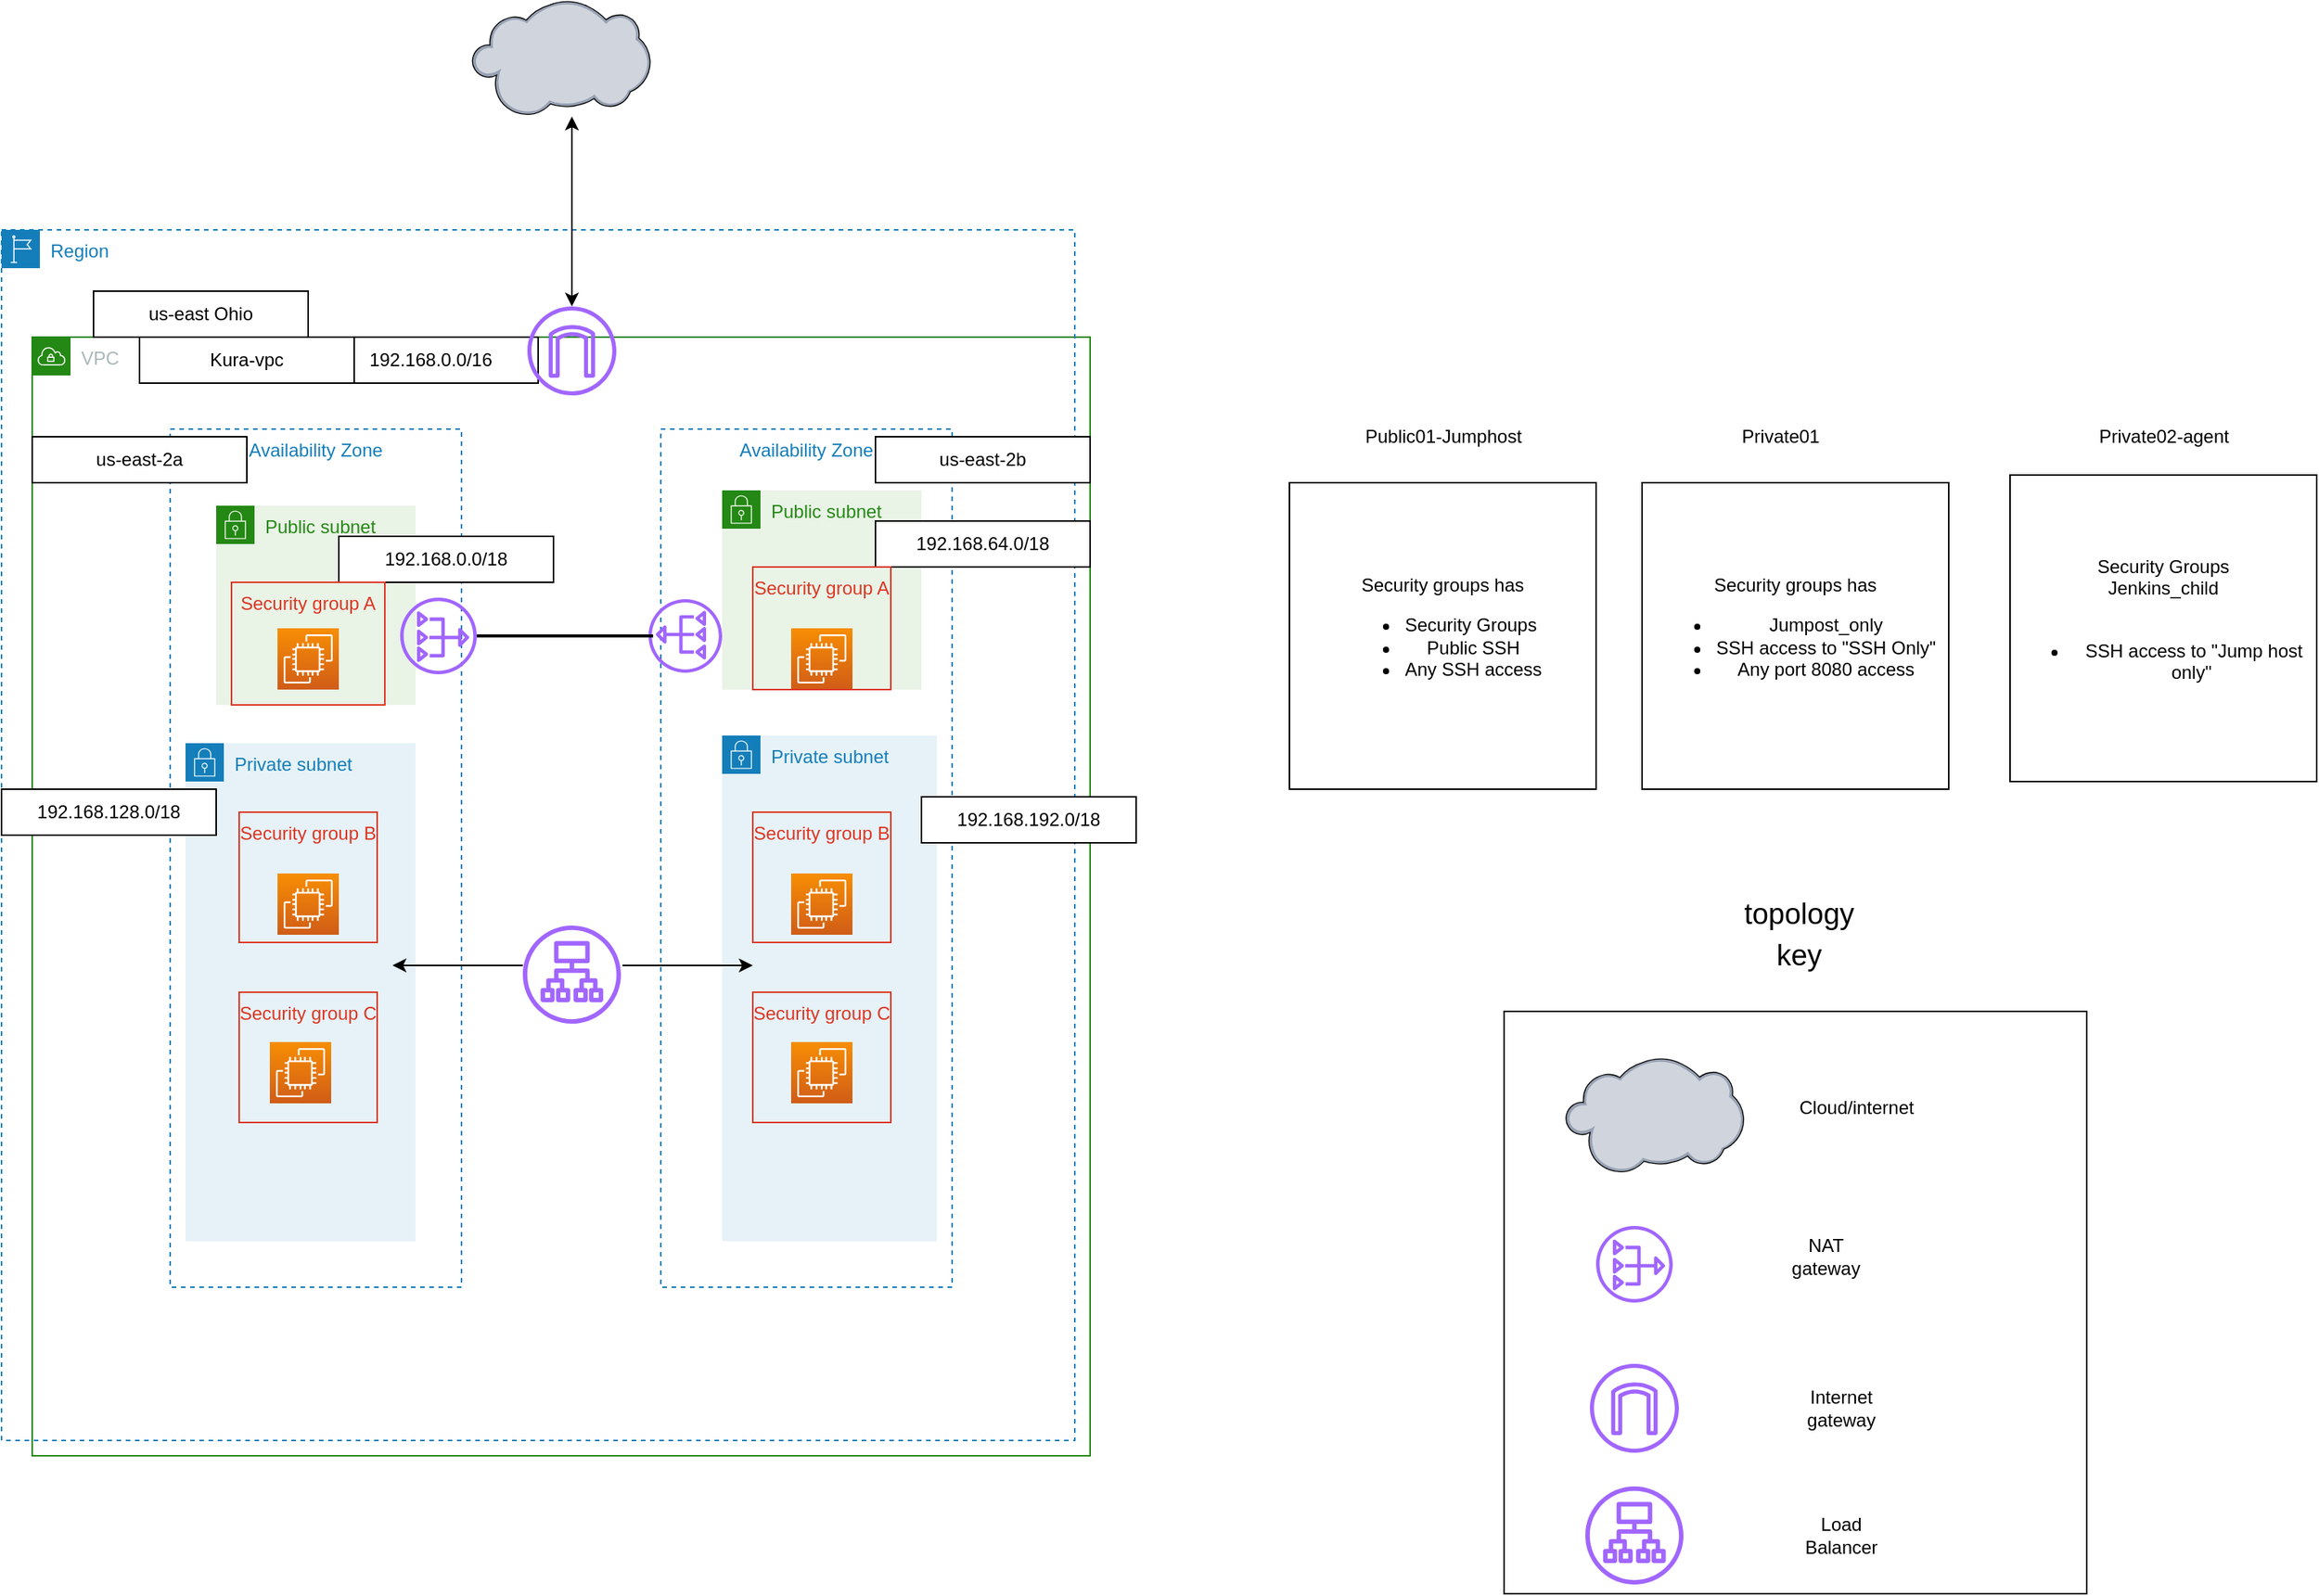 <mxfile version="15.2.1" type="google"><diagram id="nw7TyY6NWrNO5nHJW8jS" name="Page-1"><mxGraphModel dx="1185" dy="1767" grid="1" gridSize="10" guides="1" tooltips="1" connect="1" arrows="1" fold="1" page="1" pageScale="1" pageWidth="850" pageHeight="1100" math="0" shadow="0"><root><mxCell id="0"/><mxCell id="1" parent="0"/><mxCell id="JTOwsbDZzf5b72OBdM26-1" value="VPC" style="points=[[0,0],[0.25,0],[0.5,0],[0.75,0],[1,0],[1,0.25],[1,0.5],[1,0.75],[1,1],[0.75,1],[0.5,1],[0.25,1],[0,1],[0,0.75],[0,0.5],[0,0.25]];outlineConnect=0;gradientColor=none;html=1;whiteSpace=wrap;fontSize=12;fontStyle=0;shape=mxgraph.aws4.group;grIcon=mxgraph.aws4.group_vpc;strokeColor=#248814;fillColor=none;verticalAlign=top;align=left;spacingLeft=30;fontColor=#AAB7B8;dashed=0;" parent="1" vertex="1"><mxGeometry x="190" y="90" width="690" height="730" as="geometry"/></mxCell><mxCell id="JTOwsbDZzf5b72OBdM26-2" value="Region" style="points=[[0,0],[0.25,0],[0.5,0],[0.75,0],[1,0],[1,0.25],[1,0.5],[1,0.75],[1,1],[0.75,1],[0.5,1],[0.25,1],[0,1],[0,0.75],[0,0.5],[0,0.25]];outlineConnect=0;gradientColor=none;html=1;whiteSpace=wrap;fontSize=12;fontStyle=0;shape=mxgraph.aws4.group;grIcon=mxgraph.aws4.group_region;strokeColor=#147EBA;fillColor=none;verticalAlign=top;align=left;spacingLeft=30;fontColor=#147EBA;dashed=1;" parent="1" vertex="1"><mxGeometry x="170" y="20" width="700" height="790" as="geometry"/></mxCell><mxCell id="JTOwsbDZzf5b72OBdM26-3" value="Availability Zone" style="fillColor=none;strokeColor=#147EBA;dashed=1;verticalAlign=top;fontStyle=0;fontColor=#147EBA;" parent="1" vertex="1"><mxGeometry x="280" y="150" width="190" height="560" as="geometry"/></mxCell><mxCell id="JTOwsbDZzf5b72OBdM26-4" value="Availability Zone" style="fillColor=none;strokeColor=#147EBA;dashed=1;verticalAlign=top;fontStyle=0;fontColor=#147EBA;" parent="1" vertex="1"><mxGeometry x="600" y="150" width="190" height="560" as="geometry"/></mxCell><mxCell id="JTOwsbDZzf5b72OBdM26-6" value="Public subnet" style="points=[[0,0],[0.25,0],[0.5,0],[0.75,0],[1,0],[1,0.25],[1,0.5],[1,0.75],[1,1],[0.75,1],[0.5,1],[0.25,1],[0,1],[0,0.75],[0,0.5],[0,0.25]];outlineConnect=0;gradientColor=none;html=1;whiteSpace=wrap;fontSize=12;fontStyle=0;shape=mxgraph.aws4.group;grIcon=mxgraph.aws4.group_security_group;grStroke=0;strokeColor=#248814;fillColor=#E9F3E6;verticalAlign=top;align=left;spacingLeft=30;fontColor=#248814;dashed=0;" parent="1" vertex="1"><mxGeometry x="310" y="200" width="130" height="130" as="geometry"/></mxCell><mxCell id="JTOwsbDZzf5b72OBdM26-7" value="Public subnet" style="points=[[0,0],[0.25,0],[0.5,0],[0.75,0],[1,0],[1,0.25],[1,0.5],[1,0.75],[1,1],[0.75,1],[0.5,1],[0.25,1],[0,1],[0,0.75],[0,0.5],[0,0.25]];outlineConnect=0;gradientColor=none;html=1;whiteSpace=wrap;fontSize=12;fontStyle=0;shape=mxgraph.aws4.group;grIcon=mxgraph.aws4.group_security_group;grStroke=0;strokeColor=#248814;fillColor=#E9F3E6;verticalAlign=top;align=left;spacingLeft=30;fontColor=#248814;dashed=0;" parent="1" vertex="1"><mxGeometry x="640" y="190" width="130" height="130" as="geometry"/></mxCell><mxCell id="JTOwsbDZzf5b72OBdM26-9" value="Private subnet" style="points=[[0,0],[0.25,0],[0.5,0],[0.75,0],[1,0],[1,0.25],[1,0.5],[1,0.75],[1,1],[0.75,1],[0.5,1],[0.25,1],[0,1],[0,0.75],[0,0.5],[0,0.25]];outlineConnect=0;gradientColor=none;html=1;whiteSpace=wrap;fontSize=12;fontStyle=0;shape=mxgraph.aws4.group;grIcon=mxgraph.aws4.group_security_group;grStroke=0;strokeColor=#147EBA;fillColor=#E6F2F8;verticalAlign=top;align=left;spacingLeft=30;fontColor=#147EBA;dashed=0;" parent="1" vertex="1"><mxGeometry x="290" y="355" width="150" height="325" as="geometry"/></mxCell><mxCell id="JTOwsbDZzf5b72OBdM26-10" value="Private subnet" style="points=[[0,0],[0.25,0],[0.5,0],[0.75,0],[1,0],[1,0.25],[1,0.5],[1,0.75],[1,1],[0.75,1],[0.5,1],[0.25,1],[0,1],[0,0.75],[0,0.5],[0,0.25]];outlineConnect=0;gradientColor=none;html=1;whiteSpace=wrap;fontSize=12;fontStyle=0;shape=mxgraph.aws4.group;grIcon=mxgraph.aws4.group_security_group;grStroke=0;strokeColor=#147EBA;fillColor=#E6F2F8;verticalAlign=top;align=left;spacingLeft=30;fontColor=#147EBA;dashed=0;" parent="1" vertex="1"><mxGeometry x="640" y="350" width="140" height="330" as="geometry"/></mxCell><mxCell id="JTOwsbDZzf5b72OBdM26-14" value="us-east-2a" style="html=1;whiteSpace=wrap;container=1;recursiveResize=0;collapsible=0;" parent="1" vertex="1"><mxGeometry x="190" y="155" width="140" height="30" as="geometry"/></mxCell><mxCell id="JTOwsbDZzf5b72OBdM26-16" value="us-east-2b" style="html=1;whiteSpace=wrap;container=1;recursiveResize=0;collapsible=0;" parent="1" vertex="1"><mxGeometry x="740" y="155" width="140" height="30" as="geometry"/></mxCell><mxCell id="JTOwsbDZzf5b72OBdM26-18" value="us-east Ohio" style="html=1;whiteSpace=wrap;container=1;recursiveResize=0;collapsible=0;" parent="1" vertex="1"><mxGeometry x="230" y="60" width="140" height="30" as="geometry"/></mxCell><mxCell id="JTOwsbDZzf5b72OBdM26-22" value="192.168.192.0/18" style="html=1;whiteSpace=wrap;container=1;recursiveResize=0;collapsible=0;" parent="1" vertex="1"><mxGeometry x="770" y="390" width="140" height="30" as="geometry"/></mxCell><mxCell id="JTOwsbDZzf5b72OBdM26-24" value="192.168.0.0/18" style="html=1;whiteSpace=wrap;container=1;recursiveResize=0;collapsible=0;" parent="1" vertex="1"><mxGeometry x="390" y="220" width="140" height="30" as="geometry"/></mxCell><mxCell id="JTOwsbDZzf5b72OBdM26-27" value="192.168.128.0/18" style="html=1;whiteSpace=wrap;container=1;recursiveResize=0;collapsible=0;" parent="1" vertex="1"><mxGeometry x="170" y="385" width="140" height="30" as="geometry"/></mxCell><mxCell id="JTOwsbDZzf5b72OBdM26-29" value="192.168.64.0/18" style="html=1;whiteSpace=wrap;container=1;recursiveResize=0;collapsible=0;" parent="1" vertex="1"><mxGeometry x="740" y="210" width="140" height="30" as="geometry"/></mxCell><mxCell id="JTOwsbDZzf5b72OBdM26-32" value="192.168.0.0/16" style="html=1;whiteSpace=wrap;container=1;recursiveResize=0;collapsible=0;" parent="1" vertex="1"><mxGeometry x="380" y="90" width="140" height="30" as="geometry"/></mxCell><mxCell id="JTOwsbDZzf5b72OBdM26-12" value="Kura-vpc" style="html=1;whiteSpace=wrap;container=1;recursiveResize=0;collapsible=0;labelBorderColor=#FFFFFF;" parent="1" vertex="1"><mxGeometry x="260" y="90" width="140" height="30" as="geometry"/></mxCell><mxCell id="JTOwsbDZzf5b72OBdM26-104" style="edgeStyle=orthogonalEdgeStyle;rounded=0;orthogonalLoop=1;jettySize=auto;html=1;fontColor=#000000;startArrow=classic;startFill=1;endArrow=classic;endFill=1;" parent="1" source="JTOwsbDZzf5b72OBdM26-34" target="JTOwsbDZzf5b72OBdM26-102" edge="1"><mxGeometry relative="1" as="geometry"><Array as="points"><mxPoint x="542" y="-20"/><mxPoint x="542" y="-20"/></Array></mxGeometry></mxCell><mxCell id="JTOwsbDZzf5b72OBdM26-34" value="" style="outlineConnect=0;fontColor=#232F3E;gradientColor=none;fillColor=#A166FF;strokeColor=none;dashed=0;verticalLabelPosition=bottom;verticalAlign=top;align=center;html=1;fontSize=12;fontStyle=0;aspect=fixed;pointerEvents=1;shape=mxgraph.aws4.internet_gateway;" parent="1" vertex="1"><mxGeometry x="513" y="70" width="58" height="58" as="geometry"/></mxCell><mxCell id="JTOwsbDZzf5b72OBdM26-36" value="" style="points=[[0,0,0],[0.25,0,0],[0.5,0,0],[0.75,0,0],[1,0,0],[0,1,0],[0.25,1,0],[0.5,1,0],[0.75,1,0],[1,1,0],[0,0.25,0],[0,0.5,0],[0,0.75,0],[1,0.25,0],[1,0.5,0],[1,0.75,0]];outlineConnect=0;fontColor=#232F3E;gradientColor=#F78E04;gradientDirection=north;fillColor=#D05C17;strokeColor=#ffffff;dashed=0;verticalLabelPosition=bottom;verticalAlign=top;align=center;html=1;fontSize=12;fontStyle=0;aspect=fixed;shape=mxgraph.aws4.resourceIcon;resIcon=mxgraph.aws4.ec2;" parent="1" vertex="1"><mxGeometry x="685" y="440" width="40" height="40" as="geometry"/></mxCell><mxCell id="JTOwsbDZzf5b72OBdM26-37" value="" style="points=[[0,0,0],[0.25,0,0],[0.5,0,0],[0.75,0,0],[1,0,0],[0,1,0],[0.25,1,0],[0.5,1,0],[0.75,1,0],[1,1,0],[0,0.25,0],[0,0.5,0],[0,0.75,0],[1,0.25,0],[1,0.5,0],[1,0.75,0]];outlineConnect=0;fontColor=#232F3E;gradientColor=#F78E04;gradientDirection=north;fillColor=#D05C17;strokeColor=#ffffff;dashed=0;verticalLabelPosition=bottom;verticalAlign=top;align=center;html=1;fontSize=12;fontStyle=0;aspect=fixed;shape=mxgraph.aws4.resourceIcon;resIcon=mxgraph.aws4.ec2;" parent="1" vertex="1"><mxGeometry x="685" y="280" width="40" height="40" as="geometry"/></mxCell><mxCell id="JTOwsbDZzf5b72OBdM26-39" value="" style="points=[[0,0,0],[0.25,0,0],[0.5,0,0],[0.75,0,0],[1,0,0],[0,1,0],[0.25,1,0],[0.5,1,0],[0.75,1,0],[1,1,0],[0,0.25,0],[0,0.5,0],[0,0.75,0],[1,0.25,0],[1,0.5,0],[1,0.75,0]];outlineConnect=0;fontColor=#232F3E;gradientColor=#F78E04;gradientDirection=north;fillColor=#D05C17;strokeColor=#ffffff;dashed=0;verticalLabelPosition=bottom;verticalAlign=top;align=center;html=1;fontSize=12;fontStyle=0;aspect=fixed;shape=mxgraph.aws4.resourceIcon;resIcon=mxgraph.aws4.ec2;" parent="1" vertex="1"><mxGeometry x="350" y="280" width="40" height="40" as="geometry"/></mxCell><mxCell id="JTOwsbDZzf5b72OBdM26-41" value="" style="points=[[0,0,0],[0.25,0,0],[0.5,0,0],[0.75,0,0],[1,0,0],[0,1,0],[0.25,1,0],[0.5,1,0],[0.75,1,0],[1,1,0],[0,0.25,0],[0,0.5,0],[0,0.75,0],[1,0.25,0],[1,0.5,0],[1,0.75,0]];outlineConnect=0;fontColor=#232F3E;gradientColor=#F78E04;gradientDirection=north;fillColor=#D05C17;strokeColor=#ffffff;dashed=0;verticalLabelPosition=bottom;verticalAlign=top;align=center;html=1;fontSize=12;fontStyle=0;aspect=fixed;shape=mxgraph.aws4.resourceIcon;resIcon=mxgraph.aws4.ec2;" parent="1" vertex="1"><mxGeometry x="350" y="440" width="40" height="40" as="geometry"/></mxCell><mxCell id="JTOwsbDZzf5b72OBdM26-72" value="Security group A" style="fillColor=none;strokeColor=#DD3522;verticalAlign=top;fontStyle=0;fontColor=#DD3522;" parent="1" vertex="1"><mxGeometry x="320" y="250" width="100" height="80" as="geometry"/></mxCell><mxCell id="JTOwsbDZzf5b72OBdM26-73" value="Security group A" style="fillColor=none;strokeColor=#DD3522;verticalAlign=top;fontStyle=0;fontColor=#DD3522;" parent="1" vertex="1"><mxGeometry x="660" y="240" width="90" height="80" as="geometry"/></mxCell><mxCell id="JTOwsbDZzf5b72OBdM26-77" value="Security group B" style="fillColor=none;strokeColor=#DD3522;verticalAlign=top;fontStyle=0;fontColor=#DD3522;" parent="1" vertex="1"><mxGeometry x="325" y="400" width="90" height="85" as="geometry"/></mxCell><mxCell id="JTOwsbDZzf5b72OBdM26-75" value="Security group B" style="fillColor=none;strokeColor=#DD3522;verticalAlign=top;fontStyle=0;fontColor=#DD3522;" parent="1" vertex="1"><mxGeometry x="660" y="400" width="90" height="85" as="geometry"/></mxCell><mxCell id="JTOwsbDZzf5b72OBdM26-102" value="" style="verticalLabelPosition=bottom;aspect=fixed;html=1;verticalAlign=top;strokeColor=none;align=center;outlineConnect=0;shape=mxgraph.citrix.cloud;fontColor=#000000;" parent="1" vertex="1"><mxGeometry x="476.78" y="-130" width="116.45" height="76" as="geometry"/></mxCell><mxCell id="thv9DYXkfhj3WLL8VSRY-1" value="" style="outlineConnect=0;fontColor=#232F3E;gradientColor=none;fillColor=#A166FF;strokeColor=none;dashed=0;verticalLabelPosition=bottom;verticalAlign=top;align=center;html=1;fontSize=12;fontStyle=0;aspect=fixed;pointerEvents=1;shape=mxgraph.aws4.nat_gateway;" vertex="1" parent="1"><mxGeometry x="430" y="260" width="50" height="50" as="geometry"/></mxCell><mxCell id="thv9DYXkfhj3WLL8VSRY-21" value="Security group C" style="fillColor=none;strokeColor=#DD3522;verticalAlign=top;fontStyle=0;fontColor=#DD3522;" vertex="1" parent="1"><mxGeometry x="325" y="517.5" width="90" height="85" as="geometry"/></mxCell><mxCell id="thv9DYXkfhj3WLL8VSRY-23" value="" style="points=[[0,0,0],[0.25,0,0],[0.5,0,0],[0.75,0,0],[1,0,0],[0,1,0],[0.25,1,0],[0.5,1,0],[0.75,1,0],[1,1,0],[0,0.25,0],[0,0.5,0],[0,0.75,0],[1,0.25,0],[1,0.5,0],[1,0.75,0]];outlineConnect=0;fontColor=#232F3E;gradientColor=#F78E04;gradientDirection=north;fillColor=#D05C17;strokeColor=#ffffff;dashed=0;verticalLabelPosition=bottom;verticalAlign=top;align=center;html=1;fontSize=12;fontStyle=0;aspect=fixed;shape=mxgraph.aws4.resourceIcon;resIcon=mxgraph.aws4.ec2;" vertex="1" parent="1"><mxGeometry x="345" y="550" width="40" height="40" as="geometry"/></mxCell><mxCell id="thv9DYXkfhj3WLL8VSRY-24" value="Security group C" style="fillColor=none;strokeColor=#DD3522;verticalAlign=top;fontStyle=0;fontColor=#DD3522;" vertex="1" parent="1"><mxGeometry x="660" y="517.5" width="90" height="85" as="geometry"/></mxCell><mxCell id="thv9DYXkfhj3WLL8VSRY-25" value="" style="points=[[0,0,0],[0.25,0,0],[0.5,0,0],[0.75,0,0],[1,0,0],[0,1,0],[0.25,1,0],[0.5,1,0],[0.75,1,0],[1,1,0],[0,0.25,0],[0,0.5,0],[0,0.75,0],[1,0.25,0],[1,0.5,0],[1,0.75,0]];outlineConnect=0;fontColor=#232F3E;gradientColor=#F78E04;gradientDirection=north;fillColor=#D05C17;strokeColor=#ffffff;dashed=0;verticalLabelPosition=bottom;verticalAlign=top;align=center;html=1;fontSize=12;fontStyle=0;aspect=fixed;shape=mxgraph.aws4.resourceIcon;resIcon=mxgraph.aws4.ec2;" vertex="1" parent="1"><mxGeometry x="685" y="550" width="40" height="40" as="geometry"/></mxCell><mxCell id="thv9DYXkfhj3WLL8VSRY-27" value="" style="outlineConnect=0;fontColor=#232F3E;gradientColor=none;fillColor=#A166FF;strokeColor=none;dashed=0;verticalLabelPosition=bottom;verticalAlign=top;align=center;html=1;fontSize=12;fontStyle=0;aspect=fixed;pointerEvents=1;shape=mxgraph.aws4.nat_gateway;direction=west;" vertex="1" parent="1"><mxGeometry x="592" y="261" width="48" height="48" as="geometry"/></mxCell><mxCell id="thv9DYXkfhj3WLL8VSRY-29" value="" style="line;strokeWidth=2;html=1;" vertex="1" parent="1"><mxGeometry x="480" y="280" width="115" height="10" as="geometry"/></mxCell><mxCell id="thv9DYXkfhj3WLL8VSRY-35" value="" style="outlineConnect=0;fontColor=#232F3E;gradientColor=none;fillColor=#A166FF;strokeColor=none;dashed=0;verticalLabelPosition=bottom;verticalAlign=top;align=center;html=1;fontSize=12;fontStyle=0;aspect=fixed;pointerEvents=1;shape=mxgraph.aws4.application_load_balancer;" vertex="1" parent="1"><mxGeometry x="510" y="474" width="64" height="64" as="geometry"/></mxCell><mxCell id="thv9DYXkfhj3WLL8VSRY-42" value="" style="edgeStyle=orthogonalEdgeStyle;rounded=0;orthogonalLoop=1;jettySize=auto;html=1;" edge="1" parent="1"><mxGeometry relative="1" as="geometry"><mxPoint x="510" y="500" as="sourcePoint"/><mxPoint x="425" y="500" as="targetPoint"/></mxGeometry></mxCell><mxCell id="thv9DYXkfhj3WLL8VSRY-43" value="" style="edgeStyle=orthogonalEdgeStyle;rounded=0;orthogonalLoop=1;jettySize=auto;html=1;" edge="1" parent="1"><mxGeometry relative="1" as="geometry"><mxPoint x="575" y="500" as="sourcePoint"/><mxPoint x="660" y="500" as="targetPoint"/></mxGeometry></mxCell><mxCell id="thv9DYXkfhj3WLL8VSRY-46" value="&lt;div&gt;Security groups has&lt;br&gt;&lt;/div&gt;&lt;ul&gt;&lt;li&gt;Security Groups&amp;nbsp;&lt;/li&gt;&lt;li&gt;Public SSH&lt;/li&gt;&lt;li&gt;Any SSH access&lt;/li&gt;&lt;/ul&gt;" style="whiteSpace=wrap;html=1;aspect=fixed;fillColor=#FFFFFF;" vertex="1" parent="1"><mxGeometry x="1010" y="185" width="200" height="200" as="geometry"/></mxCell><mxCell id="thv9DYXkfhj3WLL8VSRY-48" value="Security groups has&lt;br&gt;&lt;ul&gt;&lt;li&gt;Jumpost_only&lt;/li&gt;&lt;li&gt;SSH access to &quot;SSH Only&quot;&lt;/li&gt;&lt;li&gt;Any port 8080 access&lt;/li&gt;&lt;/ul&gt;" style="whiteSpace=wrap;html=1;aspect=fixed;fillColor=#FFFFFF;" vertex="1" parent="1"><mxGeometry x="1240" y="185" width="200" height="200" as="geometry"/></mxCell><mxCell id="thv9DYXkfhj3WLL8VSRY-49" value="Security Groups&lt;br&gt;Jenkins_child&lt;br&gt;&lt;br&gt;&lt;ul&gt;&lt;li&gt;SSH access to &quot;Jump host only&quot;&amp;nbsp;&lt;/li&gt;&lt;/ul&gt;" style="whiteSpace=wrap;html=1;aspect=fixed;fillColor=#FFFFFF;" vertex="1" parent="1"><mxGeometry x="1480" y="180" width="200" height="200" as="geometry"/></mxCell><mxCell id="thv9DYXkfhj3WLL8VSRY-51" value="Public01-Jumphost" style="text;html=1;align=center;verticalAlign=middle;resizable=0;points=[];autosize=1;strokeColor=none;fillColor=none;glass=0;" vertex="1" parent="1"><mxGeometry x="1050" y="145" width="120" height="20" as="geometry"/></mxCell><mxCell id="thv9DYXkfhj3WLL8VSRY-53" value="Private01" style="text;html=1;align=center;verticalAlign=middle;resizable=0;points=[];autosize=1;strokeColor=none;fillColor=none;glass=0;" vertex="1" parent="1"><mxGeometry x="1295" y="145" width="70" height="20" as="geometry"/></mxCell><mxCell id="thv9DYXkfhj3WLL8VSRY-54" value="Private02-agent" style="text;html=1;align=center;verticalAlign=middle;resizable=0;points=[];autosize=1;strokeColor=none;fillColor=none;glass=0;" vertex="1" parent="1"><mxGeometry x="1530" y="145" width="100" height="20" as="geometry"/></mxCell><mxCell id="thv9DYXkfhj3WLL8VSRY-55" value="" style="whiteSpace=wrap;html=1;aspect=fixed;fillColor=#FFFFFF;align=left;labelPosition=right;verticalLabelPosition=top;verticalAlign=bottom;" vertex="1" parent="1"><mxGeometry x="1150" y="530" width="380" height="380" as="geometry"/></mxCell><mxCell id="thv9DYXkfhj3WLL8VSRY-56" value="&lt;p style=&quot;line-height: 140% ; font-size: 19px&quot;&gt;topology key&lt;/p&gt;" style="text;html=1;strokeColor=none;fillColor=none;align=center;verticalAlign=middle;whiteSpace=wrap;rounded=0;glass=0;sketch=0;" vertex="1" parent="1"><mxGeometry x="1295" y="450" width="95" height="60" as="geometry"/></mxCell><mxCell id="thv9DYXkfhj3WLL8VSRY-57" value="" style="verticalLabelPosition=bottom;aspect=fixed;html=1;verticalAlign=top;strokeColor=none;align=center;outlineConnect=0;shape=mxgraph.citrix.cloud;fontColor=#000000;" vertex="1" parent="1"><mxGeometry x="1190" y="560" width="116.45" height="76" as="geometry"/></mxCell><mxCell id="thv9DYXkfhj3WLL8VSRY-59" value="Cloud/internet" style="text;html=1;strokeColor=none;fillColor=none;align=center;verticalAlign=middle;whiteSpace=wrap;rounded=0;glass=0;sketch=0;" vertex="1" parent="1"><mxGeometry x="1360" y="582.5" width="40" height="20" as="geometry"/></mxCell><mxCell id="thv9DYXkfhj3WLL8VSRY-60" value="" style="outlineConnect=0;fontColor=#232F3E;gradientColor=none;fillColor=#A166FF;strokeColor=none;dashed=0;verticalLabelPosition=bottom;verticalAlign=top;align=center;html=1;fontSize=12;fontStyle=0;aspect=fixed;pointerEvents=1;shape=mxgraph.aws4.nat_gateway;" vertex="1" parent="1"><mxGeometry x="1210" y="670" width="50" height="50" as="geometry"/></mxCell><mxCell id="thv9DYXkfhj3WLL8VSRY-61" value="NAT gateway&lt;br&gt;" style="text;html=1;strokeColor=none;fillColor=none;align=center;verticalAlign=middle;whiteSpace=wrap;rounded=0;glass=0;sketch=0;" vertex="1" parent="1"><mxGeometry x="1340" y="680" width="40" height="20" as="geometry"/></mxCell><mxCell id="thv9DYXkfhj3WLL8VSRY-62" value="" style="outlineConnect=0;fontColor=#232F3E;gradientColor=none;fillColor=#A166FF;strokeColor=none;dashed=0;verticalLabelPosition=bottom;verticalAlign=top;align=center;html=1;fontSize=12;fontStyle=0;aspect=fixed;pointerEvents=1;shape=mxgraph.aws4.internet_gateway;" vertex="1" parent="1"><mxGeometry x="1206" y="760" width="58" height="58" as="geometry"/></mxCell><mxCell id="thv9DYXkfhj3WLL8VSRY-64" value="Internet gateway" style="text;html=1;strokeColor=none;fillColor=none;align=center;verticalAlign=middle;whiteSpace=wrap;rounded=0;glass=0;sketch=0;" vertex="1" parent="1"><mxGeometry x="1350" y="779" width="40" height="20" as="geometry"/></mxCell><mxCell id="thv9DYXkfhj3WLL8VSRY-66" value="" style="outlineConnect=0;fontColor=#232F3E;gradientColor=none;fillColor=#A166FF;strokeColor=none;dashed=0;verticalLabelPosition=bottom;verticalAlign=top;align=center;html=1;fontSize=12;fontStyle=0;aspect=fixed;pointerEvents=1;shape=mxgraph.aws4.application_load_balancer;" vertex="1" parent="1"><mxGeometry x="1203" y="840" width="64" height="64" as="geometry"/></mxCell><mxCell id="thv9DYXkfhj3WLL8VSRY-67" value="Load Balancer" style="text;html=1;strokeColor=none;fillColor=none;align=center;verticalAlign=middle;whiteSpace=wrap;rounded=0;glass=0;sketch=0;" vertex="1" parent="1"><mxGeometry x="1350" y="862" width="40" height="20" as="geometry"/></mxCell></root></mxGraphModel></diagram></mxfile>